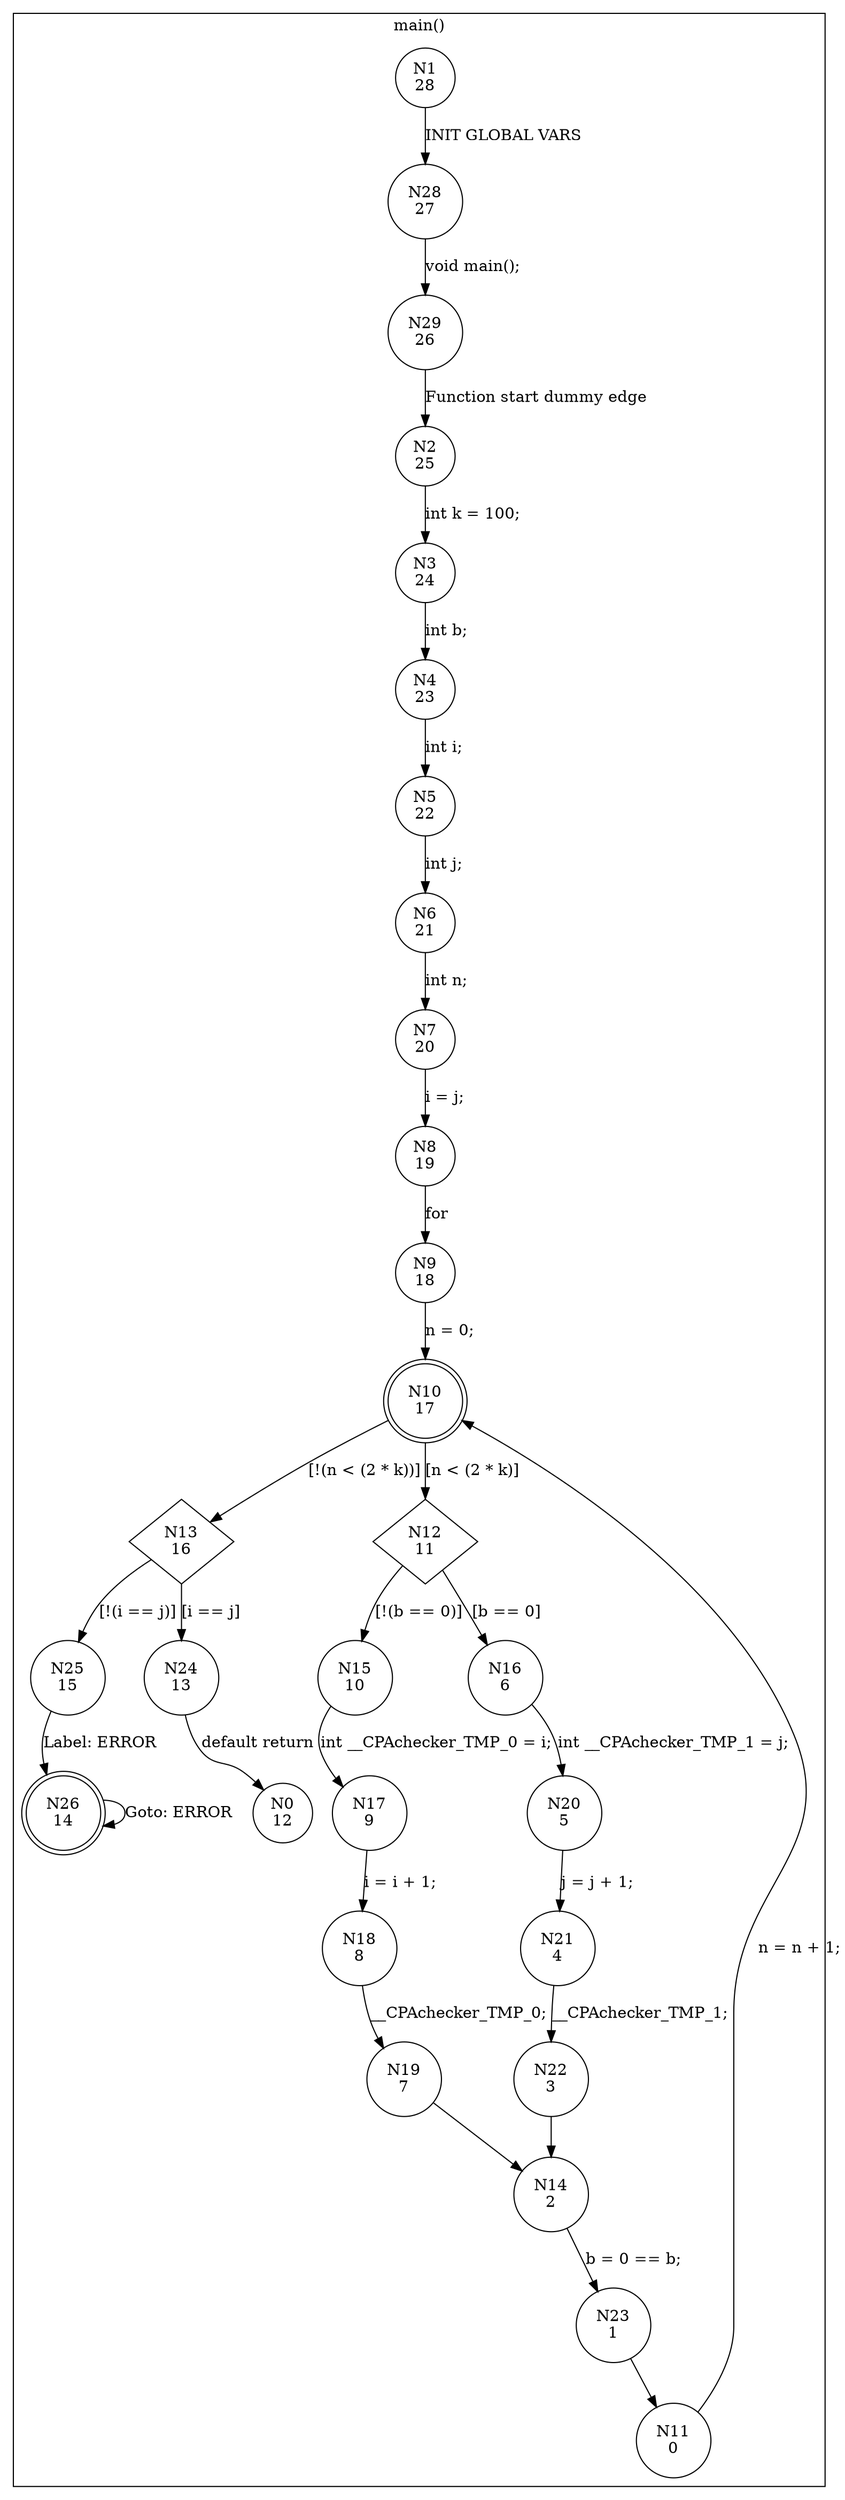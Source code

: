 digraph CFA {
1 [shape="circle" label="N1\n28"]
28 [shape="circle" label="N28\n27"]
29 [shape="circle" label="N29\n26"]
2 [shape="circle" label="N2\n25"]
3 [shape="circle" label="N3\n24"]
4 [shape="circle" label="N4\n23"]
5 [shape="circle" label="N5\n22"]
6 [shape="circle" label="N6\n21"]
7 [shape="circle" label="N7\n20"]
8 [shape="circle" label="N8\n19"]
9 [shape="circle" label="N9\n18"]
10 [shape="doublecircle" label="N10\n17"]
13 [shape="diamond" label="N13\n16"]
25 [shape="circle" label="N25\n15"]
26 [shape="doublecircle" label="N26\n14"]
24 [shape="circle" label="N24\n13"]
0 [shape="circle" label="N0\n12"]
12 [shape="diamond" label="N12\n11"]
15 [shape="circle" label="N15\n10"]
17 [shape="circle" label="N17\n9"]
18 [shape="circle" label="N18\n8"]
19 [shape="circle" label="N19\n7"]
14 [shape="circle" label="N14\n2"]
23 [shape="circle" label="N23\n1"]
11 [shape="circle" label="N11\n0"]
16 [shape="circle" label="N16\n6"]
20 [shape="circle" label="N20\n5"]
21 [shape="circle" label="N21\n4"]
22 [shape="circle" label="N22\n3"]
node [shape="circle"]
subgraph cluster_main {
label="main()"
1 -> 28 [label="INIT GLOBAL VARS"]
28 -> 29 [label="void main();"]
29 -> 2 [label="Function start dummy edge"]
2 -> 3 [label="int k = 100;"]
3 -> 4 [label="int b;"]
4 -> 5 [label="int i;"]
5 -> 6 [label="int j;"]
6 -> 7 [label="int n;"]
7 -> 8 [label="i = j;"]
8 -> 9 [label="for"]
9 -> 10 [label="n = 0;"]
10 -> 12 [label="[n < (2 * k)]"]
10 -> 13 [label="[!(n < (2 * k))]"]
13 -> 24 [label="[i == j]"]
13 -> 25 [label="[!(i == j)]"]
25 -> 26 [label="Label: ERROR"]
26 -> 26 [label="Goto: ERROR"]
24 -> 0 [label="default return"]
12 -> 16 [label="[b == 0]"]
12 -> 15 [label="[!(b == 0)]"]
15 -> 17 [label="int __CPAchecker_TMP_0 = i;"]
17 -> 18 [label="i = i + 1;"]
18 -> 19 [label="__CPAchecker_TMP_0;"]
19 -> 14 [label=""]
14 -> 23 [label="b = 0 == b;"]
23 -> 11 [label=""]
11 -> 10 [label="n = n + 1;"]
16 -> 20 [label="int __CPAchecker_TMP_1 = j;"]
20 -> 21 [label="j = j + 1;"]
21 -> 22 [label="__CPAchecker_TMP_1;"]
22 -> 14 [label=""]}
}